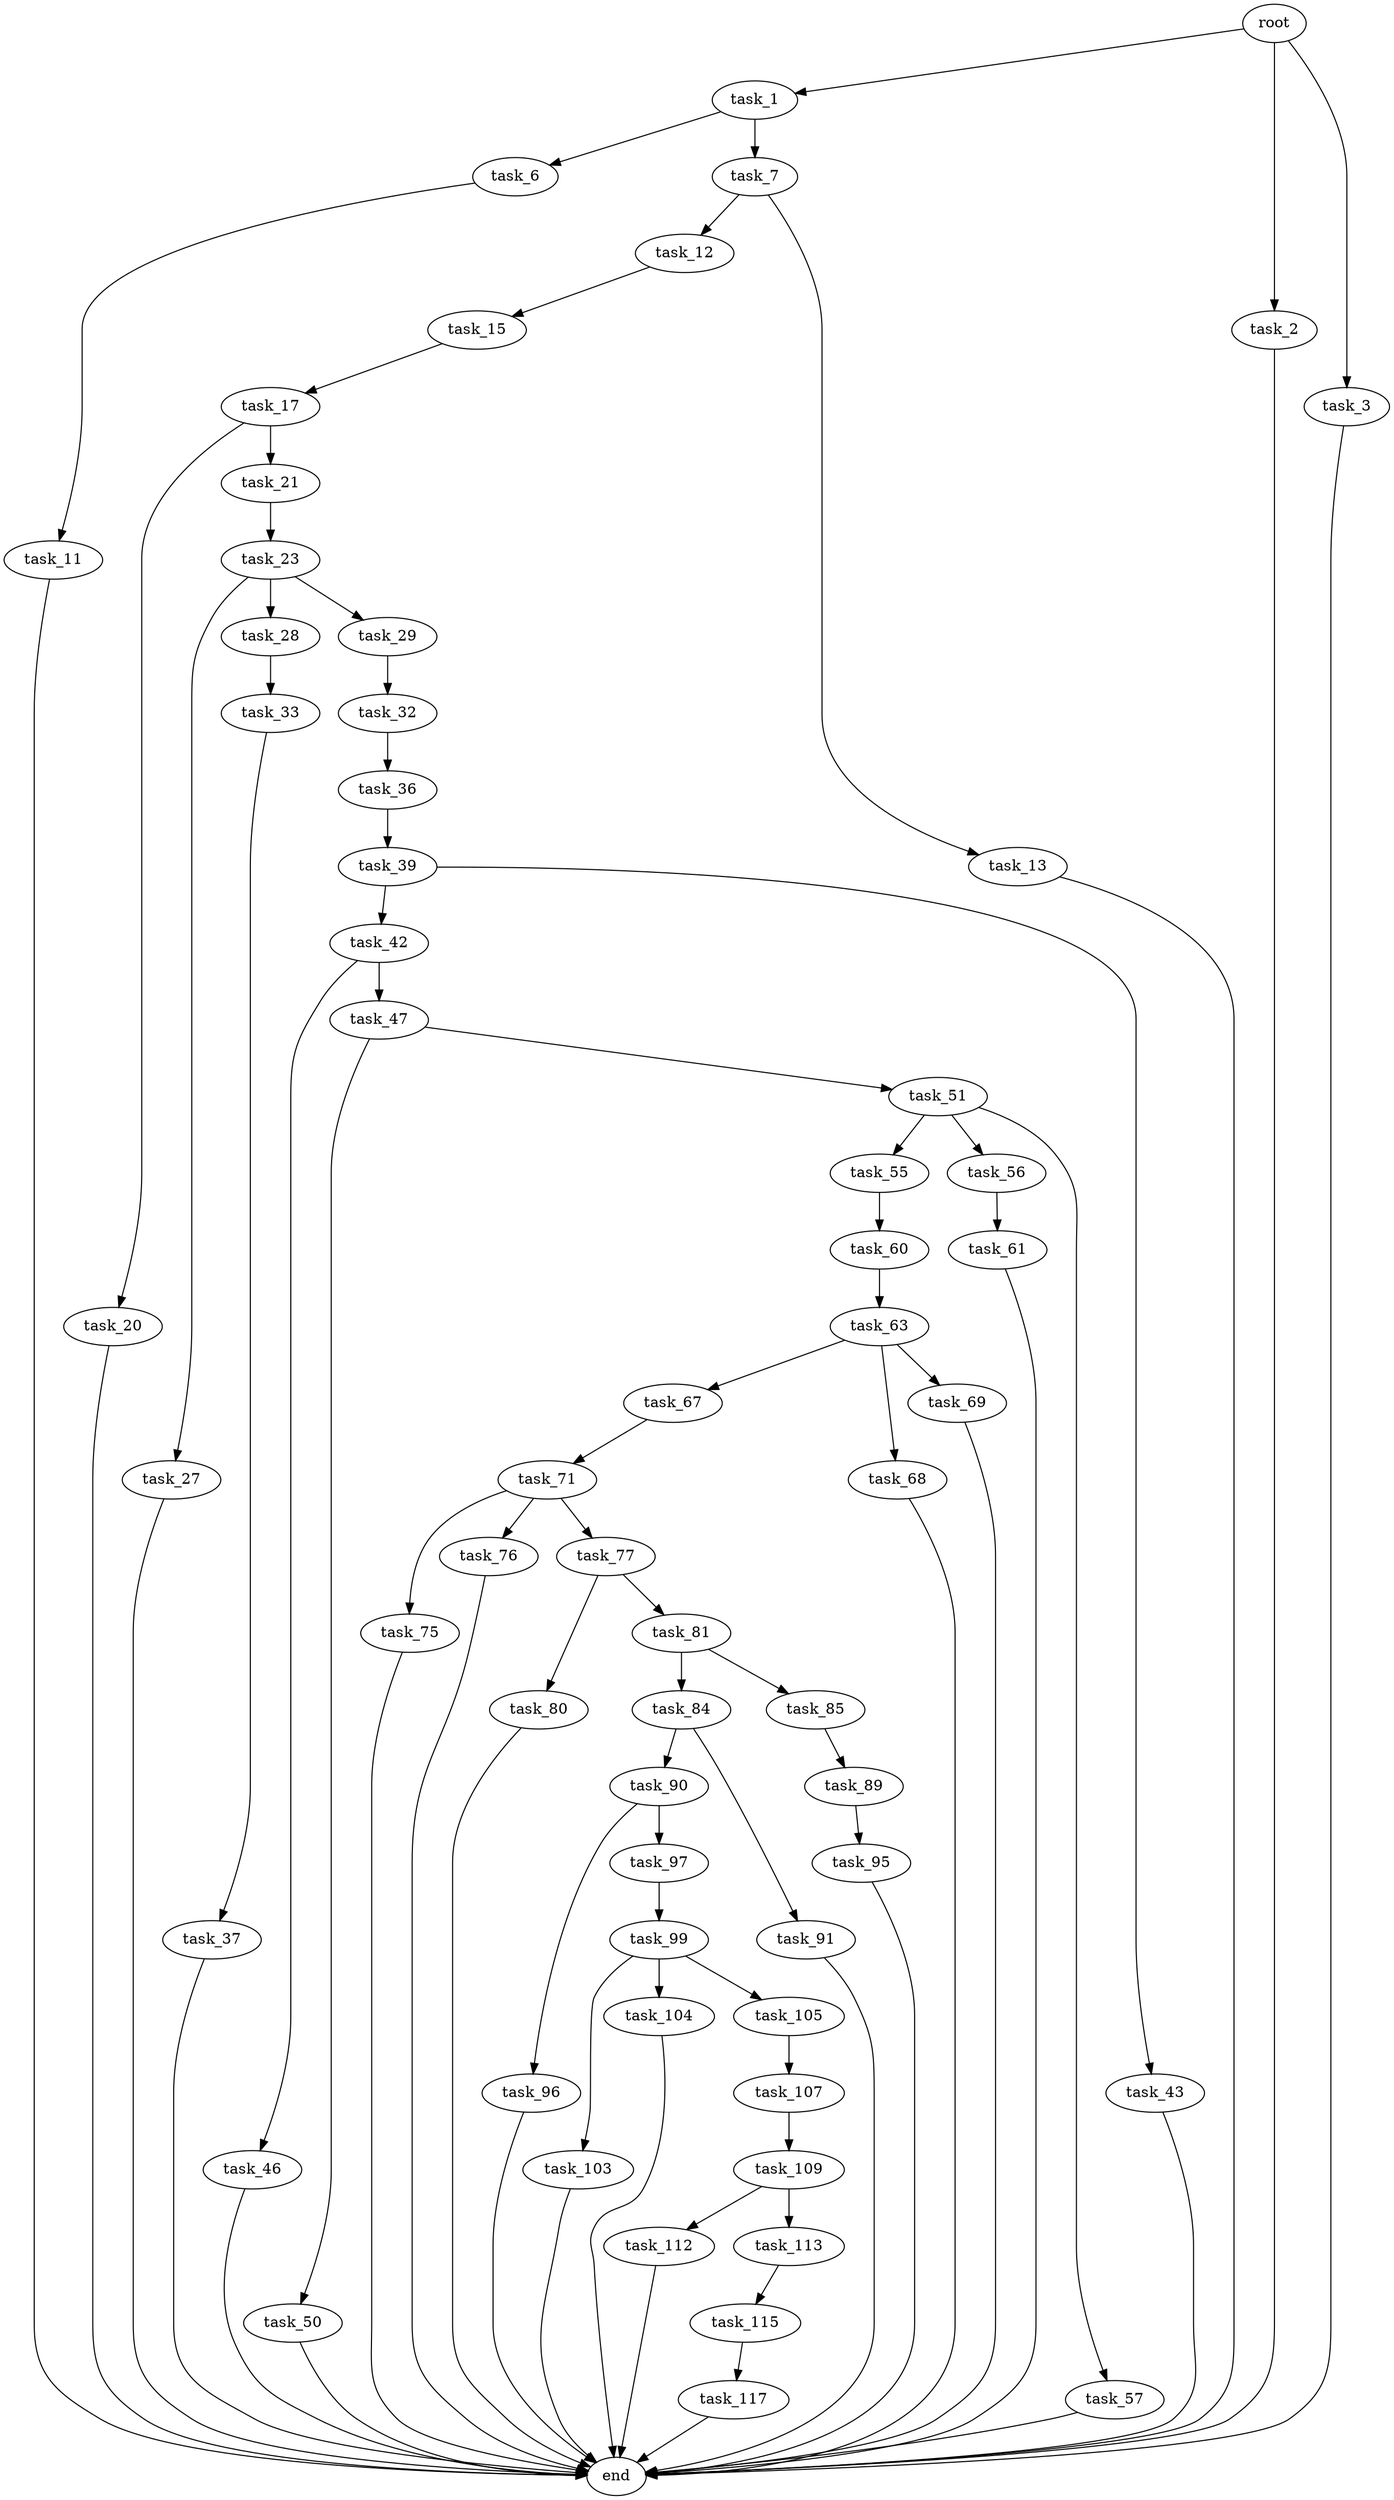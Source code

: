 digraph G {
  root [size="0.000000"];
  task_1 [size="368293445632.000000"];
  task_2 [size="28991029248.000000"];
  task_3 [size="52878807124.000000"];
  task_6 [size="134217728000.000000"];
  task_7 [size="2750838584.000000"];
  task_11 [size="11745670683.000000"];
  task_12 [size="30264645839.000000"];
  task_13 [size="729835946863.000000"];
  task_15 [size="8589934592.000000"];
  task_17 [size="134217728000.000000"];
  task_20 [size="8589934592.000000"];
  task_21 [size="46873980887.000000"];
  task_23 [size="8589934592.000000"];
  task_27 [size="6770366772.000000"];
  task_28 [size="100588565667.000000"];
  task_29 [size="231928233984.000000"];
  task_32 [size="4579064046.000000"];
  task_33 [size="28991029248.000000"];
  task_36 [size="18212350065.000000"];
  task_37 [size="75158680145.000000"];
  task_39 [size="25811136537.000000"];
  task_42 [size="2236833777.000000"];
  task_43 [size="50182051991.000000"];
  task_46 [size="43235156726.000000"];
  task_47 [size="14799217054.000000"];
  task_50 [size="70329103222.000000"];
  task_51 [size="8589934592.000000"];
  task_55 [size="94366190673.000000"];
  task_56 [size="134217728000.000000"];
  task_57 [size="30549048004.000000"];
  task_60 [size="782757789696.000000"];
  task_61 [size="16946844291.000000"];
  task_63 [size="782757789696.000000"];
  task_67 [size="782757789696.000000"];
  task_68 [size="782757789696.000000"];
  task_69 [size="612670181367.000000"];
  task_71 [size="20806565544.000000"];
  task_75 [size="134217728000.000000"];
  task_76 [size="368293445632.000000"];
  task_77 [size="5884754294.000000"];
  task_80 [size="8102656289.000000"];
  task_81 [size="549755813888.000000"];
  task_84 [size="24558737551.000000"];
  task_85 [size="20228955270.000000"];
  task_89 [size="549755813888.000000"];
  task_90 [size="8589934592.000000"];
  task_91 [size="2569356056.000000"];
  task_95 [size="258741297530.000000"];
  task_96 [size="672327993926.000000"];
  task_97 [size="68719476736.000000"];
  task_99 [size="3214802698.000000"];
  task_103 [size="549755813888.000000"];
  task_104 [size="28991029248.000000"];
  task_105 [size="253185355018.000000"];
  task_107 [size="7932598315.000000"];
  task_109 [size="835326003520.000000"];
  task_112 [size="2148613280.000000"];
  task_113 [size="209090939379.000000"];
  task_115 [size="231928233984.000000"];
  task_117 [size="628536150383.000000"];
  end [size="0.000000"];

  root -> task_1 [size="1.000000"];
  root -> task_2 [size="1.000000"];
  root -> task_3 [size="1.000000"];
  task_1 -> task_6 [size="411041792.000000"];
  task_1 -> task_7 [size="411041792.000000"];
  task_2 -> end [size="1.000000"];
  task_3 -> end [size="1.000000"];
  task_6 -> task_11 [size="209715200.000000"];
  task_7 -> task_12 [size="301989888.000000"];
  task_7 -> task_13 [size="301989888.000000"];
  task_11 -> end [size="1.000000"];
  task_12 -> task_15 [size="536870912.000000"];
  task_13 -> end [size="1.000000"];
  task_15 -> task_17 [size="33554432.000000"];
  task_17 -> task_20 [size="209715200.000000"];
  task_17 -> task_21 [size="209715200.000000"];
  task_20 -> end [size="1.000000"];
  task_21 -> task_23 [size="838860800.000000"];
  task_23 -> task_27 [size="33554432.000000"];
  task_23 -> task_28 [size="33554432.000000"];
  task_23 -> task_29 [size="33554432.000000"];
  task_27 -> end [size="1.000000"];
  task_28 -> task_33 [size="209715200.000000"];
  task_29 -> task_32 [size="301989888.000000"];
  task_32 -> task_36 [size="75497472.000000"];
  task_33 -> task_37 [size="75497472.000000"];
  task_36 -> task_39 [size="301989888.000000"];
  task_37 -> end [size="1.000000"];
  task_39 -> task_42 [size="679477248.000000"];
  task_39 -> task_43 [size="679477248.000000"];
  task_42 -> task_46 [size="209715200.000000"];
  task_42 -> task_47 [size="209715200.000000"];
  task_43 -> end [size="1.000000"];
  task_46 -> end [size="1.000000"];
  task_47 -> task_50 [size="411041792.000000"];
  task_47 -> task_51 [size="411041792.000000"];
  task_50 -> end [size="1.000000"];
  task_51 -> task_55 [size="33554432.000000"];
  task_51 -> task_56 [size="33554432.000000"];
  task_51 -> task_57 [size="33554432.000000"];
  task_55 -> task_60 [size="411041792.000000"];
  task_56 -> task_61 [size="209715200.000000"];
  task_57 -> end [size="1.000000"];
  task_60 -> task_63 [size="679477248.000000"];
  task_61 -> end [size="1.000000"];
  task_63 -> task_67 [size="679477248.000000"];
  task_63 -> task_68 [size="679477248.000000"];
  task_63 -> task_69 [size="679477248.000000"];
  task_67 -> task_71 [size="679477248.000000"];
  task_68 -> end [size="1.000000"];
  task_69 -> end [size="1.000000"];
  task_71 -> task_75 [size="75497472.000000"];
  task_71 -> task_76 [size="75497472.000000"];
  task_71 -> task_77 [size="75497472.000000"];
  task_75 -> end [size="1.000000"];
  task_76 -> end [size="1.000000"];
  task_77 -> task_80 [size="301989888.000000"];
  task_77 -> task_81 [size="301989888.000000"];
  task_80 -> end [size="1.000000"];
  task_81 -> task_84 [size="536870912.000000"];
  task_81 -> task_85 [size="536870912.000000"];
  task_84 -> task_90 [size="679477248.000000"];
  task_84 -> task_91 [size="679477248.000000"];
  task_85 -> task_89 [size="838860800.000000"];
  task_89 -> task_95 [size="536870912.000000"];
  task_90 -> task_96 [size="33554432.000000"];
  task_90 -> task_97 [size="33554432.000000"];
  task_91 -> end [size="1.000000"];
  task_95 -> end [size="1.000000"];
  task_96 -> end [size="1.000000"];
  task_97 -> task_99 [size="134217728.000000"];
  task_99 -> task_103 [size="75497472.000000"];
  task_99 -> task_104 [size="75497472.000000"];
  task_99 -> task_105 [size="75497472.000000"];
  task_103 -> end [size="1.000000"];
  task_104 -> end [size="1.000000"];
  task_105 -> task_107 [size="301989888.000000"];
  task_107 -> task_109 [size="134217728.000000"];
  task_109 -> task_112 [size="536870912.000000"];
  task_109 -> task_113 [size="536870912.000000"];
  task_112 -> end [size="1.000000"];
  task_113 -> task_115 [size="209715200.000000"];
  task_115 -> task_117 [size="301989888.000000"];
  task_117 -> end [size="1.000000"];
}
